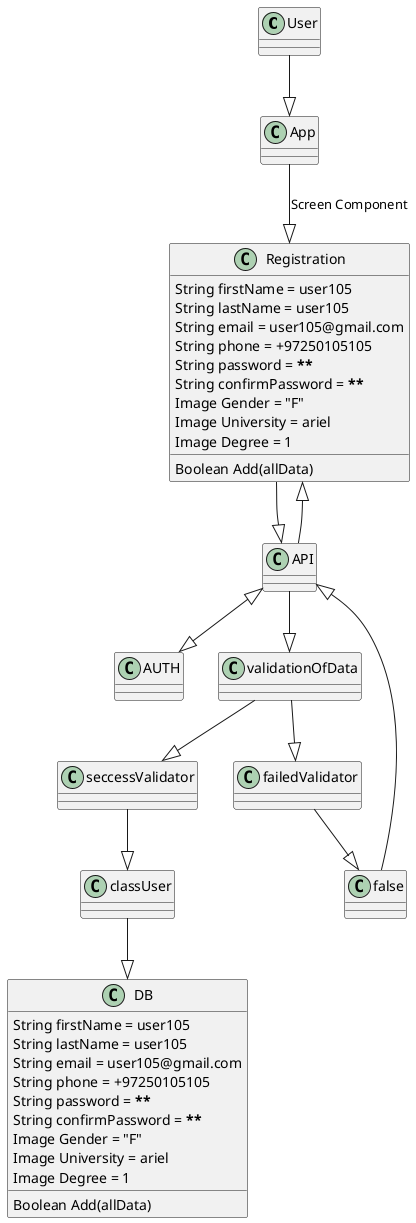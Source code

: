 	
@startuml
User --|> App
App --|> Registration: Screen Component
class Registration {
  String firstName = user105
  String lastName = user105
  String email = user105@gmail.com
  String phone = +97250105105
  String password = **********
  String confirmPassword = **********
  Image Gender = "F"
  Image University = ariel
  Image Degree = 1

  Boolean Add(allData)
}


Registration --|> API

API <|--|> AUTH

API --|> validationOfData
validationOfData --|> seccessValidator
validationOfData --|> failedValidator
seccessValidator --|> classUser
failedValidator --|> false
false --|> API
API --|> Registration
classUser --|> DB
class DB {
  String firstName = user105
  String lastName = user105
  String email = user105@gmail.com
  String phone = +97250105105
  String password = **********
  String confirmPassword = **********
  Image Gender = "F"
  Image University = ariel
  Image Degree = 1

  Boolean Add(allData)
}
@enduml